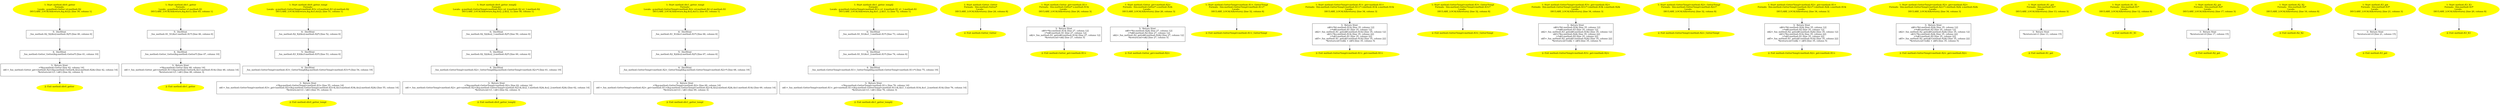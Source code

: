 /* @generated */
digraph cfg {
"div0_getter#method#14570248362286164751.5f9f1e67fd1ac95f6c38eb7d407ea9ec_1" [label="1: Start method::div0_getter\nFormals: \nLocals:  g:method::Getter x2:method::X2 \n   DECLARE_LOCALS(&return,&g,&x2); [line 39, column 1]\n " color=yellow style=filled]
	

	 "div0_getter#method#14570248362286164751.5f9f1e67fd1ac95f6c38eb7d407ea9ec_1" -> "div0_getter#method#14570248362286164751.5f9f1e67fd1ac95f6c38eb7d407ea9ec_5" ;
"div0_getter#method#14570248362286164751.5f9f1e67fd1ac95f6c38eb7d407ea9ec_2" [label="2: Exit method::div0_getter \n  " color=yellow style=filled]
	

"div0_getter#method#14570248362286164751.5f9f1e67fd1ac95f6c38eb7d407ea9ec_3" [label="3:  Return Stmt \n   _=*&g:method::Getter [line 42, column 14]\n  n$1=_fun_method::Getter_get<method::X2>(&g:method::Getter&,&x2:method::X2&) [line 42, column 14]\n  *&return:int=(1 / n$1) [line 42, column 3]\n " shape="box"]
	

	 "div0_getter#method#14570248362286164751.5f9f1e67fd1ac95f6c38eb7d407ea9ec_3" -> "div0_getter#method#14570248362286164751.5f9f1e67fd1ac95f6c38eb7d407ea9ec_2" ;
"div0_getter#method#14570248362286164751.5f9f1e67fd1ac95f6c38eb7d407ea9ec_4" [label="4:  DeclStmt \n   _fun_method::Getter_Getter(&g:method::Getter*) [line 41, column 10]\n " shape="box"]
	

	 "div0_getter#method#14570248362286164751.5f9f1e67fd1ac95f6c38eb7d407ea9ec_4" -> "div0_getter#method#14570248362286164751.5f9f1e67fd1ac95f6c38eb7d407ea9ec_3" ;
"div0_getter#method#14570248362286164751.5f9f1e67fd1ac95f6c38eb7d407ea9ec_5" [label="5:  DeclStmt \n   _fun_method::X2_X2(&x2:method::X2*) [line 40, column 6]\n " shape="box"]
	

	 "div0_getter#method#14570248362286164751.5f9f1e67fd1ac95f6c38eb7d407ea9ec_5" -> "div0_getter#method#14570248362286164751.5f9f1e67fd1ac95f6c38eb7d407ea9ec_4" ;
"div1_getter#method#14010655706182645930.dfb00d82a62eb9bd9507d251472215d9_1" [label="1: Start method::div1_getter\nFormals: \nLocals:  g:method::Getter x1:method::X1 \n   DECLARE_LOCALS(&return,&g,&x1); [line 45, column 1]\n " color=yellow style=filled]
	

	 "div1_getter#method#14010655706182645930.dfb00d82a62eb9bd9507d251472215d9_1" -> "div1_getter#method#14010655706182645930.dfb00d82a62eb9bd9507d251472215d9_5" ;
"div1_getter#method#14010655706182645930.dfb00d82a62eb9bd9507d251472215d9_2" [label="2: Exit method::div1_getter \n  " color=yellow style=filled]
	

"div1_getter#method#14010655706182645930.dfb00d82a62eb9bd9507d251472215d9_3" [label="3:  Return Stmt \n   _=*&g:method::Getter [line 48, column 14]\n  n$1=_fun_method::Getter_get<method::X1>(&g:method::Getter&,&x1:method::X1&) [line 48, column 14]\n  *&return:int=(1 / n$1) [line 48, column 3]\n " shape="box"]
	

	 "div1_getter#method#14010655706182645930.dfb00d82a62eb9bd9507d251472215d9_3" -> "div1_getter#method#14010655706182645930.dfb00d82a62eb9bd9507d251472215d9_2" ;
"div1_getter#method#14010655706182645930.dfb00d82a62eb9bd9507d251472215d9_4" [label="4:  DeclStmt \n   _fun_method::Getter_Getter(&g:method::Getter*) [line 47, column 10]\n " shape="box"]
	

	 "div1_getter#method#14010655706182645930.dfb00d82a62eb9bd9507d251472215d9_4" -> "div1_getter#method#14010655706182645930.dfb00d82a62eb9bd9507d251472215d9_3" ;
"div1_getter#method#14010655706182645930.dfb00d82a62eb9bd9507d251472215d9_5" [label="5:  DeclStmt \n   _fun_method::X1_X1(&x1:method::X1*) [line 46, column 6]\n " shape="box"]
	

	 "div1_getter#method#14010655706182645930.dfb00d82a62eb9bd9507d251472215d9_5" -> "div1_getter#method#14010655706182645930.dfb00d82a62eb9bd9507d251472215d9_4" ;
"div0_getter_templ#method#6375326311998023520.359f49fd177ddd10abb56481c8c0c0e0_1" [label="1: Start method::div0_getter_templ\nFormals: \nLocals:  g:method::GetterTempl<method::X3> x3:method::X3 x2:method::X2 \n   DECLARE_LOCALS(&return,&g,&x3,&x2); [line 51, column 1]\n " color=yellow style=filled]
	

	 "div0_getter_templ#method#6375326311998023520.359f49fd177ddd10abb56481c8c0c0e0_1" -> "div0_getter_templ#method#6375326311998023520.359f49fd177ddd10abb56481c8c0c0e0_6" ;
"div0_getter_templ#method#6375326311998023520.359f49fd177ddd10abb56481c8c0c0e0_2" [label="2: Exit method::div0_getter_templ \n  " color=yellow style=filled]
	

"div0_getter_templ#method#6375326311998023520.359f49fd177ddd10abb56481c8c0c0e0_3" [label="3:  Return Stmt \n   _=*&g:method::GetterTempl<method::X3> [line 55, column 14]\n  n$1=_fun_method::GetterTempl<method::X3>_get<method::X2>(&g:method::GetterTempl<method::X3>&,&x3:method::X3&,&x2:method::X2&) [line 55, column 14]\n  *&return:int=(1 / n$1) [line 55, column 3]\n " shape="box"]
	

	 "div0_getter_templ#method#6375326311998023520.359f49fd177ddd10abb56481c8c0c0e0_3" -> "div0_getter_templ#method#6375326311998023520.359f49fd177ddd10abb56481c8c0c0e0_2" ;
"div0_getter_templ#method#6375326311998023520.359f49fd177ddd10abb56481c8c0c0e0_4" [label="4:  DeclStmt \n   _fun_method::GetterTempl<method::X3>_GetterTempl(&g:method::GetterTempl<method::X3>*) [line 54, column 19]\n " shape="box"]
	

	 "div0_getter_templ#method#6375326311998023520.359f49fd177ddd10abb56481c8c0c0e0_4" -> "div0_getter_templ#method#6375326311998023520.359f49fd177ddd10abb56481c8c0c0e0_3" ;
"div0_getter_templ#method#6375326311998023520.359f49fd177ddd10abb56481c8c0c0e0_5" [label="5:  DeclStmt \n   _fun_method::X3_X3(&x3:method::X3*) [line 53, column 6]\n " shape="box"]
	

	 "div0_getter_templ#method#6375326311998023520.359f49fd177ddd10abb56481c8c0c0e0_5" -> "div0_getter_templ#method#6375326311998023520.359f49fd177ddd10abb56481c8c0c0e0_4" ;
"div0_getter_templ#method#6375326311998023520.359f49fd177ddd10abb56481c8c0c0e0_6" [label="6:  DeclStmt \n   _fun_method::X2_X2(&x2:method::X2*) [line 52, column 6]\n " shape="box"]
	

	 "div0_getter_templ#method#6375326311998023520.359f49fd177ddd10abb56481c8c0c0e0_6" -> "div0_getter_templ#method#6375326311998023520.359f49fd177ddd10abb56481c8c0c0e0_5" ;
"div0_getter_templ2#method#6451937884879872417.49c23913cff8a0a59e8e2158ec845f0c_1" [label="1: Start method::div0_getter_templ2\nFormals: \nLocals:  g:method::GetterTempl<method::X2> x2_2:method::X2 x2_1:method::X2 \n   DECLARE_LOCALS(&return,&g,&x2_2,&x2_1); [line 58, column 1]\n " color=yellow style=filled]
	

	 "div0_getter_templ2#method#6451937884879872417.49c23913cff8a0a59e8e2158ec845f0c_1" -> "div0_getter_templ2#method#6451937884879872417.49c23913cff8a0a59e8e2158ec845f0c_6" ;
"div0_getter_templ2#method#6451937884879872417.49c23913cff8a0a59e8e2158ec845f0c_2" [label="2: Exit method::div0_getter_templ2 \n  " color=yellow style=filled]
	

"div0_getter_templ2#method#6451937884879872417.49c23913cff8a0a59e8e2158ec845f0c_3" [label="3:  Return Stmt \n   _=*&g:method::GetterTempl<method::X2> [line 62, column 14]\n  n$1=_fun_method::GetterTempl<method::X2>_get<method::X2>(&g:method::GetterTempl<method::X2>&,&x2_1:method::X2&,&x2_2:method::X2&) [line 62, column 14]\n  *&return:int=(1 / n$1) [line 62, column 3]\n " shape="box"]
	

	 "div0_getter_templ2#method#6451937884879872417.49c23913cff8a0a59e8e2158ec845f0c_3" -> "div0_getter_templ2#method#6451937884879872417.49c23913cff8a0a59e8e2158ec845f0c_2" ;
"div0_getter_templ2#method#6451937884879872417.49c23913cff8a0a59e8e2158ec845f0c_4" [label="4:  DeclStmt \n   _fun_method::GetterTempl<method::X2>_GetterTempl(&g:method::GetterTempl<method::X2>*) [line 61, column 19]\n " shape="box"]
	

	 "div0_getter_templ2#method#6451937884879872417.49c23913cff8a0a59e8e2158ec845f0c_4" -> "div0_getter_templ2#method#6451937884879872417.49c23913cff8a0a59e8e2158ec845f0c_3" ;
"div0_getter_templ2#method#6451937884879872417.49c23913cff8a0a59e8e2158ec845f0c_5" [label="5:  DeclStmt \n   _fun_method::X2_X2(&x2_2:method::X2*) [line 60, column 6]\n " shape="box"]
	

	 "div0_getter_templ2#method#6451937884879872417.49c23913cff8a0a59e8e2158ec845f0c_5" -> "div0_getter_templ2#method#6451937884879872417.49c23913cff8a0a59e8e2158ec845f0c_4" ;
"div0_getter_templ2#method#6451937884879872417.49c23913cff8a0a59e8e2158ec845f0c_6" [label="6:  DeclStmt \n   _fun_method::X2_X2(&x2_1:method::X2*) [line 59, column 6]\n " shape="box"]
	

	 "div0_getter_templ2#method#6451937884879872417.49c23913cff8a0a59e8e2158ec845f0c_6" -> "div0_getter_templ2#method#6451937884879872417.49c23913cff8a0a59e8e2158ec845f0c_5" ;
"div1_getter_templ#method#11958064193628013457.8a8112afb18681951fdb43c93893e0c5_1" [label="1: Start method::div1_getter_templ\nFormals: \nLocals:  g:method::GetterTempl<method::X2> x2:method::X2 x1:method::X1 \n   DECLARE_LOCALS(&return,&g,&x2,&x1); [line 65, column 1]\n " color=yellow style=filled]
	

	 "div1_getter_templ#method#11958064193628013457.8a8112afb18681951fdb43c93893e0c5_1" -> "div1_getter_templ#method#11958064193628013457.8a8112afb18681951fdb43c93893e0c5_6" ;
"div1_getter_templ#method#11958064193628013457.8a8112afb18681951fdb43c93893e0c5_2" [label="2: Exit method::div1_getter_templ \n  " color=yellow style=filled]
	

"div1_getter_templ#method#11958064193628013457.8a8112afb18681951fdb43c93893e0c5_3" [label="3:  Return Stmt \n   _=*&g:method::GetterTempl<method::X2> [line 69, column 14]\n  n$1=_fun_method::GetterTempl<method::X2>_get<method::X1>(&g:method::GetterTempl<method::X2>&,&x2:method::X2&,&x1:method::X1&) [line 69, column 14]\n  *&return:int=(1 / n$1) [line 69, column 3]\n " shape="box"]
	

	 "div1_getter_templ#method#11958064193628013457.8a8112afb18681951fdb43c93893e0c5_3" -> "div1_getter_templ#method#11958064193628013457.8a8112afb18681951fdb43c93893e0c5_2" ;
"div1_getter_templ#method#11958064193628013457.8a8112afb18681951fdb43c93893e0c5_4" [label="4:  DeclStmt \n   _fun_method::GetterTempl<method::X2>_GetterTempl(&g:method::GetterTempl<method::X2>*) [line 68, column 19]\n " shape="box"]
	

	 "div1_getter_templ#method#11958064193628013457.8a8112afb18681951fdb43c93893e0c5_4" -> "div1_getter_templ#method#11958064193628013457.8a8112afb18681951fdb43c93893e0c5_3" ;
"div1_getter_templ#method#11958064193628013457.8a8112afb18681951fdb43c93893e0c5_5" [label="5:  DeclStmt \n   _fun_method::X2_X2(&x2:method::X2*) [line 67, column 6]\n " shape="box"]
	

	 "div1_getter_templ#method#11958064193628013457.8a8112afb18681951fdb43c93893e0c5_5" -> "div1_getter_templ#method#11958064193628013457.8a8112afb18681951fdb43c93893e0c5_4" ;
"div1_getter_templ#method#11958064193628013457.8a8112afb18681951fdb43c93893e0c5_6" [label="6:  DeclStmt \n   _fun_method::X1_X1(&x1:method::X1*) [line 66, column 6]\n " shape="box"]
	

	 "div1_getter_templ#method#11958064193628013457.8a8112afb18681951fdb43c93893e0c5_6" -> "div1_getter_templ#method#11958064193628013457.8a8112afb18681951fdb43c93893e0c5_5" ;
"div1_getter_templ2#method#7327429174804405806.fe61550d5271fa95726c7580c68f9015_1" [label="1: Start method::div1_getter_templ2\nFormals: \nLocals:  g:method::GetterTempl<method::X1> x1_2:method::X1 x1_1:method::X1 \n   DECLARE_LOCALS(&return,&g,&x1_2,&x1_1); [line 72, column 1]\n " color=yellow style=filled]
	

	 "div1_getter_templ2#method#7327429174804405806.fe61550d5271fa95726c7580c68f9015_1" -> "div1_getter_templ2#method#7327429174804405806.fe61550d5271fa95726c7580c68f9015_6" ;
"div1_getter_templ2#method#7327429174804405806.fe61550d5271fa95726c7580c68f9015_2" [label="2: Exit method::div1_getter_templ2 \n  " color=yellow style=filled]
	

"div1_getter_templ2#method#7327429174804405806.fe61550d5271fa95726c7580c68f9015_3" [label="3:  Return Stmt \n   _=*&g:method::GetterTempl<method::X1> [line 76, column 14]\n  n$1=_fun_method::GetterTempl<method::X1>_get<method::X1>(&g:method::GetterTempl<method::X1>&,&x1_1:method::X1&,&x1_2:method::X1&) [line 76, column 14]\n  *&return:int=(1 / n$1) [line 76, column 3]\n " shape="box"]
	

	 "div1_getter_templ2#method#7327429174804405806.fe61550d5271fa95726c7580c68f9015_3" -> "div1_getter_templ2#method#7327429174804405806.fe61550d5271fa95726c7580c68f9015_2" ;
"div1_getter_templ2#method#7327429174804405806.fe61550d5271fa95726c7580c68f9015_4" [label="4:  DeclStmt \n   _fun_method::GetterTempl<method::X1>_GetterTempl(&g:method::GetterTempl<method::X1>*) [line 75, column 19]\n " shape="box"]
	

	 "div1_getter_templ2#method#7327429174804405806.fe61550d5271fa95726c7580c68f9015_4" -> "div1_getter_templ2#method#7327429174804405806.fe61550d5271fa95726c7580c68f9015_3" ;
"div1_getter_templ2#method#7327429174804405806.fe61550d5271fa95726c7580c68f9015_5" [label="5:  DeclStmt \n   _fun_method::X1_X1(&x1_2:method::X1*) [line 74, column 6]\n " shape="box"]
	

	 "div1_getter_templ2#method#7327429174804405806.fe61550d5271fa95726c7580c68f9015_5" -> "div1_getter_templ2#method#7327429174804405806.fe61550d5271fa95726c7580c68f9015_4" ;
"div1_getter_templ2#method#7327429174804405806.fe61550d5271fa95726c7580c68f9015_6" [label="6:  DeclStmt \n   _fun_method::X1_X1(&x1_1:method::X1*) [line 73, column 6]\n " shape="box"]
	

	 "div1_getter_templ2#method#7327429174804405806.fe61550d5271fa95726c7580c68f9015_6" -> "div1_getter_templ2#method#7327429174804405806.fe61550d5271fa95726c7580c68f9015_5" ;
"Getter#Getter#method#{6538771732485235037|constexpr}.4e1a7679a514fd95621c9e075c8974f6_1" [label="1: Start method::Getter_Getter\nFormals:  this:method::Getter*\nLocals:  \n   DECLARE_LOCALS(&return); [line 24, column 8]\n " color=yellow style=filled]
	

	 "Getter#Getter#method#{6538771732485235037|constexpr}.4e1a7679a514fd95621c9e075c8974f6_1" -> "Getter#Getter#method#{6538771732485235037|constexpr}.4e1a7679a514fd95621c9e075c8974f6_2" ;
"Getter#Getter#method#{6538771732485235037|constexpr}.4e1a7679a514fd95621c9e075c8974f6_2" [label="2: Exit method::Getter_Getter \n  " color=yellow style=filled]
	

"get<method::X1>#Getter#method#(3247992624161763984).d85954e5db9a3e87e1f85274548baec1_1" [label="1: Start method::Getter_get<method::X1>\nFormals:  this:method::Getter* s:method::X1&\nLocals:  \n   DECLARE_LOCALS(&return); [line 26, column 3]\n " color=yellow style=filled]
	

	 "get<method::X1>#Getter#method#(3247992624161763984).d85954e5db9a3e87e1f85274548baec1_1" -> "get<method::X1>#Getter#method#(3247992624161763984).d85954e5db9a3e87e1f85274548baec1_3" ;
"get<method::X1>#Getter#method#(3247992624161763984).d85954e5db9a3e87e1f85274548baec1_2" [label="2: Exit method::Getter_get<method::X1> \n  " color=yellow style=filled]
	

"get<method::X1>#Getter#method#(3247992624161763984).d85954e5db9a3e87e1f85274548baec1_3" [label="3:  Return Stmt \n   n$0=*&s:method::X1& [line 27, column 12]\n  _=*n$0:method::X1 [line 27, column 12]\n  n$2=_fun_method::X1_get(n$0:method::X1&) [line 27, column 12]\n  *&return:int=n$2 [line 27, column 5]\n " shape="box"]
	

	 "get<method::X1>#Getter#method#(3247992624161763984).d85954e5db9a3e87e1f85274548baec1_3" -> "get<method::X1>#Getter#method#(3247992624161763984).d85954e5db9a3e87e1f85274548baec1_2" ;
"get<method::X2>#Getter#method#(114488311005334347).9c4c4261c299bcfcd879652b3f97fdce_1" [label="1: Start method::Getter_get<method::X2>\nFormals:  this:method::Getter* s:method::X2&\nLocals:  \n   DECLARE_LOCALS(&return); [line 26, column 3]\n " color=yellow style=filled]
	

	 "get<method::X2>#Getter#method#(114488311005334347).9c4c4261c299bcfcd879652b3f97fdce_1" -> "get<method::X2>#Getter#method#(114488311005334347).9c4c4261c299bcfcd879652b3f97fdce_3" ;
"get<method::X2>#Getter#method#(114488311005334347).9c4c4261c299bcfcd879652b3f97fdce_2" [label="2: Exit method::Getter_get<method::X2> \n  " color=yellow style=filled]
	

"get<method::X2>#Getter#method#(114488311005334347).9c4c4261c299bcfcd879652b3f97fdce_3" [label="3:  Return Stmt \n   n$0=*&s:method::X2& [line 27, column 12]\n  _=*n$0:method::X2 [line 27, column 12]\n  n$2=_fun_method::X2_get(n$0:method::X2&) [line 27, column 12]\n  *&return:int=n$2 [line 27, column 5]\n " shape="box"]
	

	 "get<method::X2>#Getter#method#(114488311005334347).9c4c4261c299bcfcd879652b3f97fdce_3" -> "get<method::X2>#Getter#method#(114488311005334347).9c4c4261c299bcfcd879652b3f97fdce_2" ;
"GetterTempl#GetterTempl<method::X1>#method#{11902154262179469385|constexpr}.419d9b7f14a1b25d173f0430e77d8bfb_1" [label="1: Start method::GetterTempl<method::X1>_GetterTempl\nFormals:  this:method::GetterTempl<method::X1>*\nLocals:  \n   DECLARE_LOCALS(&return); [line 32, column 8]\n " color=yellow style=filled]
	

	 "GetterTempl#GetterTempl<method::X1>#method#{11902154262179469385|constexpr}.419d9b7f14a1b25d173f0430e77d8bfb_1" -> "GetterTempl#GetterTempl<method::X1>#method#{11902154262179469385|constexpr}.419d9b7f14a1b25d173f0430e77d8bfb_2" ;
"GetterTempl#GetterTempl<method::X1>#method#{11902154262179469385|constexpr}.419d9b7f14a1b25d173f0430e77d8bfb_2" [label="2: Exit method::GetterTempl<method::X1>_GetterTempl \n  " color=yellow style=filled]
	

"get<method::X1>#GetterTempl<method::X1>#method#(1597660249660822780).26089da113d1a8570a849aa988e4ebd3_1" [label="1: Start method::GetterTempl<method::X1>_get<method::X1>\nFormals:  this:method::GetterTempl<method::X1>* t:method::X1& s:method::X1&\nLocals:  \n   DECLARE_LOCALS(&return); [line 34, column 3]\n " color=yellow style=filled]
	

	 "get<method::X1>#GetterTempl<method::X1>#method#(1597660249660822780).26089da113d1a8570a849aa988e4ebd3_1" -> "get<method::X1>#GetterTempl<method::X1>#method#(1597660249660822780).26089da113d1a8570a849aa988e4ebd3_3" ;
"get<method::X1>#GetterTempl<method::X1>#method#(1597660249660822780).26089da113d1a8570a849aa988e4ebd3_2" [label="2: Exit method::GetterTempl<method::X1>_get<method::X1> \n  " color=yellow style=filled]
	

"get<method::X1>#GetterTempl<method::X1>#method#(1597660249660822780).26089da113d1a8570a849aa988e4ebd3_3" [label="3:  Return Stmt \n   n$0=*&t:method::X1& [line 35, column 12]\n  _=*n$0:method::X1 [line 35, column 12]\n  n$2=_fun_method::X1_get(n$0:method::X1&) [line 35, column 12]\n  n$3=*&s:method::X1& [line 35, column 22]\n  _=*n$3:method::X1 [line 35, column 22]\n  n$5=_fun_method::X1_get(n$3:method::X1&) [line 35, column 22]\n  *&return:int=(n$2 + n$5) [line 35, column 5]\n " shape="box"]
	

	 "get<method::X1>#GetterTempl<method::X1>#method#(1597660249660822780).26089da113d1a8570a849aa988e4ebd3_3" -> "get<method::X1>#GetterTempl<method::X1>#method#(1597660249660822780).26089da113d1a8570a849aa988e4ebd3_2" ;
"GetterTempl#GetterTempl<method::X3>#method#{18312978847092644663|constexpr}.45498dd9c6ecdd204d778582a0198bd9_1" [label="1: Start method::GetterTempl<method::X3>_GetterTempl\nFormals:  this:method::GetterTempl<method::X3>*\nLocals:  \n   DECLARE_LOCALS(&return); [line 32, column 8]\n " color=yellow style=filled]
	

	 "GetterTempl#GetterTempl<method::X3>#method#{18312978847092644663|constexpr}.45498dd9c6ecdd204d778582a0198bd9_1" -> "GetterTempl#GetterTempl<method::X3>#method#{18312978847092644663|constexpr}.45498dd9c6ecdd204d778582a0198bd9_2" ;
"GetterTempl#GetterTempl<method::X3>#method#{18312978847092644663|constexpr}.45498dd9c6ecdd204d778582a0198bd9_2" [label="2: Exit method::GetterTempl<method::X3>_GetterTempl \n  " color=yellow style=filled]
	

"get<method::X2>#GetterTempl<method::X3>#method#(10966570090595029900).9a24a249e802c1b058a8d736330be11a_1" [label="1: Start method::GetterTempl<method::X3>_get<method::X2>\nFormals:  this:method::GetterTempl<method::X3>* t:method::X3& s:method::X2&\nLocals:  \n   DECLARE_LOCALS(&return); [line 34, column 3]\n " color=yellow style=filled]
	

	 "get<method::X2>#GetterTempl<method::X3>#method#(10966570090595029900).9a24a249e802c1b058a8d736330be11a_1" -> "get<method::X2>#GetterTempl<method::X3>#method#(10966570090595029900).9a24a249e802c1b058a8d736330be11a_3" ;
"get<method::X2>#GetterTempl<method::X3>#method#(10966570090595029900).9a24a249e802c1b058a8d736330be11a_2" [label="2: Exit method::GetterTempl<method::X3>_get<method::X2> \n  " color=yellow style=filled]
	

"get<method::X2>#GetterTempl<method::X3>#method#(10966570090595029900).9a24a249e802c1b058a8d736330be11a_3" [label="3:  Return Stmt \n   n$0=*&t:method::X3& [line 35, column 12]\n  _=*n$0:method::X3 [line 35, column 12]\n  n$2=_fun_method::X3_get(n$0:method::X3&) [line 35, column 12]\n  n$3=*&s:method::X2& [line 35, column 22]\n  _=*n$3:method::X2 [line 35, column 22]\n  n$5=_fun_method::X2_get(n$3:method::X2&) [line 35, column 22]\n  *&return:int=(n$2 + n$5) [line 35, column 5]\n " shape="box"]
	

	 "get<method::X2>#GetterTempl<method::X3>#method#(10966570090595029900).9a24a249e802c1b058a8d736330be11a_3" -> "get<method::X2>#GetterTempl<method::X3>#method#(10966570090595029900).9a24a249e802c1b058a8d736330be11a_2" ;
"GetterTempl#GetterTempl<method::X2>#method#{13405882915250525948|constexpr}.eb82a5c0e827f04da7e438cdbeef1353_1" [label="1: Start method::GetterTempl<method::X2>_GetterTempl\nFormals:  this:method::GetterTempl<method::X2>*\nLocals:  \n   DECLARE_LOCALS(&return); [line 32, column 8]\n " color=yellow style=filled]
	

	 "GetterTempl#GetterTempl<method::X2>#method#{13405882915250525948|constexpr}.eb82a5c0e827f04da7e438cdbeef1353_1" -> "GetterTempl#GetterTempl<method::X2>#method#{13405882915250525948|constexpr}.eb82a5c0e827f04da7e438cdbeef1353_2" ;
"GetterTempl#GetterTempl<method::X2>#method#{13405882915250525948|constexpr}.eb82a5c0e827f04da7e438cdbeef1353_2" [label="2: Exit method::GetterTempl<method::X2>_GetterTempl \n  " color=yellow style=filled]
	

"get<method::X1>#GetterTempl<method::X2>#method#(5585877041217346556).4f87183f5216c7461b5259807b1f72ac_1" [label="1: Start method::GetterTempl<method::X2>_get<method::X1>\nFormals:  this:method::GetterTempl<method::X2>* t:method::X2& s:method::X1&\nLocals:  \n   DECLARE_LOCALS(&return); [line 34, column 3]\n " color=yellow style=filled]
	

	 "get<method::X1>#GetterTempl<method::X2>#method#(5585877041217346556).4f87183f5216c7461b5259807b1f72ac_1" -> "get<method::X1>#GetterTempl<method::X2>#method#(5585877041217346556).4f87183f5216c7461b5259807b1f72ac_3" ;
"get<method::X1>#GetterTempl<method::X2>#method#(5585877041217346556).4f87183f5216c7461b5259807b1f72ac_2" [label="2: Exit method::GetterTempl<method::X2>_get<method::X1> \n  " color=yellow style=filled]
	

"get<method::X1>#GetterTempl<method::X2>#method#(5585877041217346556).4f87183f5216c7461b5259807b1f72ac_3" [label="3:  Return Stmt \n   n$0=*&t:method::X2& [line 35, column 12]\n  _=*n$0:method::X2 [line 35, column 12]\n  n$2=_fun_method::X2_get(n$0:method::X2&) [line 35, column 12]\n  n$3=*&s:method::X1& [line 35, column 22]\n  _=*n$3:method::X1 [line 35, column 22]\n  n$5=_fun_method::X1_get(n$3:method::X1&) [line 35, column 22]\n  *&return:int=(n$2 + n$5) [line 35, column 5]\n " shape="box"]
	

	 "get<method::X1>#GetterTempl<method::X2>#method#(5585877041217346556).4f87183f5216c7461b5259807b1f72ac_3" -> "get<method::X1>#GetterTempl<method::X2>#method#(5585877041217346556).4f87183f5216c7461b5259807b1f72ac_2" ;
"get<method::X2>#GetterTempl<method::X2>#method#(242818219889731161).ce1c035f50382c57a6002fb874c7d273_1" [label="1: Start method::GetterTempl<method::X2>_get<method::X2>\nFormals:  this:method::GetterTempl<method::X2>* t:method::X2& s:method::X2&\nLocals:  \n   DECLARE_LOCALS(&return); [line 34, column 3]\n " color=yellow style=filled]
	

	 "get<method::X2>#GetterTempl<method::X2>#method#(242818219889731161).ce1c035f50382c57a6002fb874c7d273_1" -> "get<method::X2>#GetterTempl<method::X2>#method#(242818219889731161).ce1c035f50382c57a6002fb874c7d273_3" ;
"get<method::X2>#GetterTempl<method::X2>#method#(242818219889731161).ce1c035f50382c57a6002fb874c7d273_2" [label="2: Exit method::GetterTempl<method::X2>_get<method::X2> \n  " color=yellow style=filled]
	

"get<method::X2>#GetterTempl<method::X2>#method#(242818219889731161).ce1c035f50382c57a6002fb874c7d273_3" [label="3:  Return Stmt \n   n$0=*&t:method::X2& [line 35, column 12]\n  _=*n$0:method::X2 [line 35, column 12]\n  n$2=_fun_method::X2_get(n$0:method::X2&) [line 35, column 12]\n  n$3=*&s:method::X2& [line 35, column 22]\n  _=*n$3:method::X2 [line 35, column 22]\n  n$5=_fun_method::X2_get(n$3:method::X2&) [line 35, column 22]\n  *&return:int=(n$2 + n$5) [line 35, column 5]\n " shape="box"]
	

	 "get<method::X2>#GetterTempl<method::X2>#method#(242818219889731161).ce1c035f50382c57a6002fb874c7d273_3" -> "get<method::X2>#GetterTempl<method::X2>#method#(242818219889731161).ce1c035f50382c57a6002fb874c7d273_2" ;
"get#X1#method#(3540560026209954150).2509f5dd5568220867b48d85b777a860_1" [label="1: Start method::X1_get\nFormals:  this:method::X1*\nLocals:  \n   DECLARE_LOCALS(&return); [line 13, column 3]\n " color=yellow style=filled]
	

	 "get#X1#method#(3540560026209954150).2509f5dd5568220867b48d85b777a860_1" -> "get#X1#method#(3540560026209954150).2509f5dd5568220867b48d85b777a860_3" ;
"get#X1#method#(3540560026209954150).2509f5dd5568220867b48d85b777a860_2" [label="2: Exit method::X1_get \n  " color=yellow style=filled]
	

"get#X1#method#(3540560026209954150).2509f5dd5568220867b48d85b777a860_3" [label="3:  Return Stmt \n   *&return:int=1 [line 13, column 15]\n " shape="box"]
	

	 "get#X1#method#(3540560026209954150).2509f5dd5568220867b48d85b777a860_3" -> "get#X1#method#(3540560026209954150).2509f5dd5568220867b48d85b777a860_2" ;
"X1#X1#method#{8420971029337099969|constexpr}.8e02b6260f5b71b6111249d54e85e5c8_1" [label="1: Start method::X1_X1\nFormals:  this:method::X1*\nLocals:  \n   DECLARE_LOCALS(&return); [line 12, column 8]\n " color=yellow style=filled]
	

	 "X1#X1#method#{8420971029337099969|constexpr}.8e02b6260f5b71b6111249d54e85e5c8_1" -> "X1#X1#method#{8420971029337099969|constexpr}.8e02b6260f5b71b6111249d54e85e5c8_2" ;
"X1#X1#method#{8420971029337099969|constexpr}.8e02b6260f5b71b6111249d54e85e5c8_2" [label="2: Exit method::X1_X1 \n  " color=yellow style=filled]
	

"get#X2#method#(12355996928057833031).c7a6c1beedda2f062a60f83f9b206b30_1" [label="1: Start method::X2_get\nFormals:  this:method::X2*\nLocals:  \n   DECLARE_LOCALS(&return); [line 17, column 3]\n " color=yellow style=filled]
	

	 "get#X2#method#(12355996928057833031).c7a6c1beedda2f062a60f83f9b206b30_1" -> "get#X2#method#(12355996928057833031).c7a6c1beedda2f062a60f83f9b206b30_3" ;
"get#X2#method#(12355996928057833031).c7a6c1beedda2f062a60f83f9b206b30_2" [label="2: Exit method::X2_get \n  " color=yellow style=filled]
	

"get#X2#method#(12355996928057833031).c7a6c1beedda2f062a60f83f9b206b30_3" [label="3:  Return Stmt \n   *&return:int=0 [line 17, column 15]\n " shape="box"]
	

	 "get#X2#method#(12355996928057833031).c7a6c1beedda2f062a60f83f9b206b30_3" -> "get#X2#method#(12355996928057833031).c7a6c1beedda2f062a60f83f9b206b30_2" ;
"X2#X2#method#{4336714802122402348|constexpr}.917ee3865c4e917429f86bc2ade48e3a_1" [label="1: Start method::X2_X2\nFormals:  this:method::X2*\nLocals:  \n   DECLARE_LOCALS(&return); [line 16, column 8]\n " color=yellow style=filled]
	

	 "X2#X2#method#{4336714802122402348|constexpr}.917ee3865c4e917429f86bc2ade48e3a_1" -> "X2#X2#method#{4336714802122402348|constexpr}.917ee3865c4e917429f86bc2ade48e3a_2" ;
"X2#X2#method#{4336714802122402348|constexpr}.917ee3865c4e917429f86bc2ade48e3a_2" [label="2: Exit method::X2_X2 \n  " color=yellow style=filled]
	

"get#X3#method#(17779304111871376612).93de680a5d7c38b89b487ae7f0d986d6_1" [label="1: Start method::X3_get\nFormals:  this:method::X3*\nLocals:  \n   DECLARE_LOCALS(&return); [line 21, column 3]\n " color=yellow style=filled]
	

	 "get#X3#method#(17779304111871376612).93de680a5d7c38b89b487ae7f0d986d6_1" -> "get#X3#method#(17779304111871376612).93de680a5d7c38b89b487ae7f0d986d6_3" ;
"get#X3#method#(17779304111871376612).93de680a5d7c38b89b487ae7f0d986d6_2" [label="2: Exit method::X3_get \n  " color=yellow style=filled]
	

"get#X3#method#(17779304111871376612).93de680a5d7c38b89b487ae7f0d986d6_3" [label="3:  Return Stmt \n   *&return:int=0 [line 21, column 15]\n " shape="box"]
	

	 "get#X3#method#(17779304111871376612).93de680a5d7c38b89b487ae7f0d986d6_3" -> "get#X3#method#(17779304111871376612).93de680a5d7c38b89b487ae7f0d986d6_2" ;
"X3#X3#method#{15810469599489961747|constexpr}.84155345220e181916e4d12f0c8086cb_1" [label="1: Start method::X3_X3\nFormals:  this:method::X3*\nLocals:  \n   DECLARE_LOCALS(&return); [line 20, column 8]\n " color=yellow style=filled]
	

	 "X3#X3#method#{15810469599489961747|constexpr}.84155345220e181916e4d12f0c8086cb_1" -> "X3#X3#method#{15810469599489961747|constexpr}.84155345220e181916e4d12f0c8086cb_2" ;
"X3#X3#method#{15810469599489961747|constexpr}.84155345220e181916e4d12f0c8086cb_2" [label="2: Exit method::X3_X3 \n  " color=yellow style=filled]
	

}
